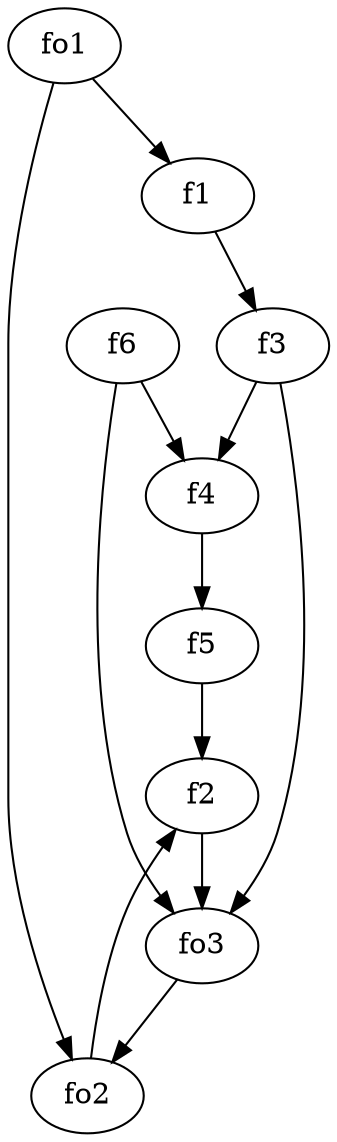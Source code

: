 strict digraph  {
f1;
f2;
f3;
f4;
f5;
f6;
fo1;
fo2;
fo3;
f1 -> f3  [weight=2];
f2 -> fo3  [weight=2];
f3 -> fo3  [weight=2];
f3 -> f4  [weight=2];
f4 -> f5  [weight=2];
f5 -> f2  [weight=2];
f6 -> f4  [weight=2];
f6 -> fo3  [weight=2];
fo1 -> fo2  [weight=2];
fo1 -> f1  [weight=2];
fo2 -> f2  [weight=2];
fo3 -> fo2  [weight=2];
}
